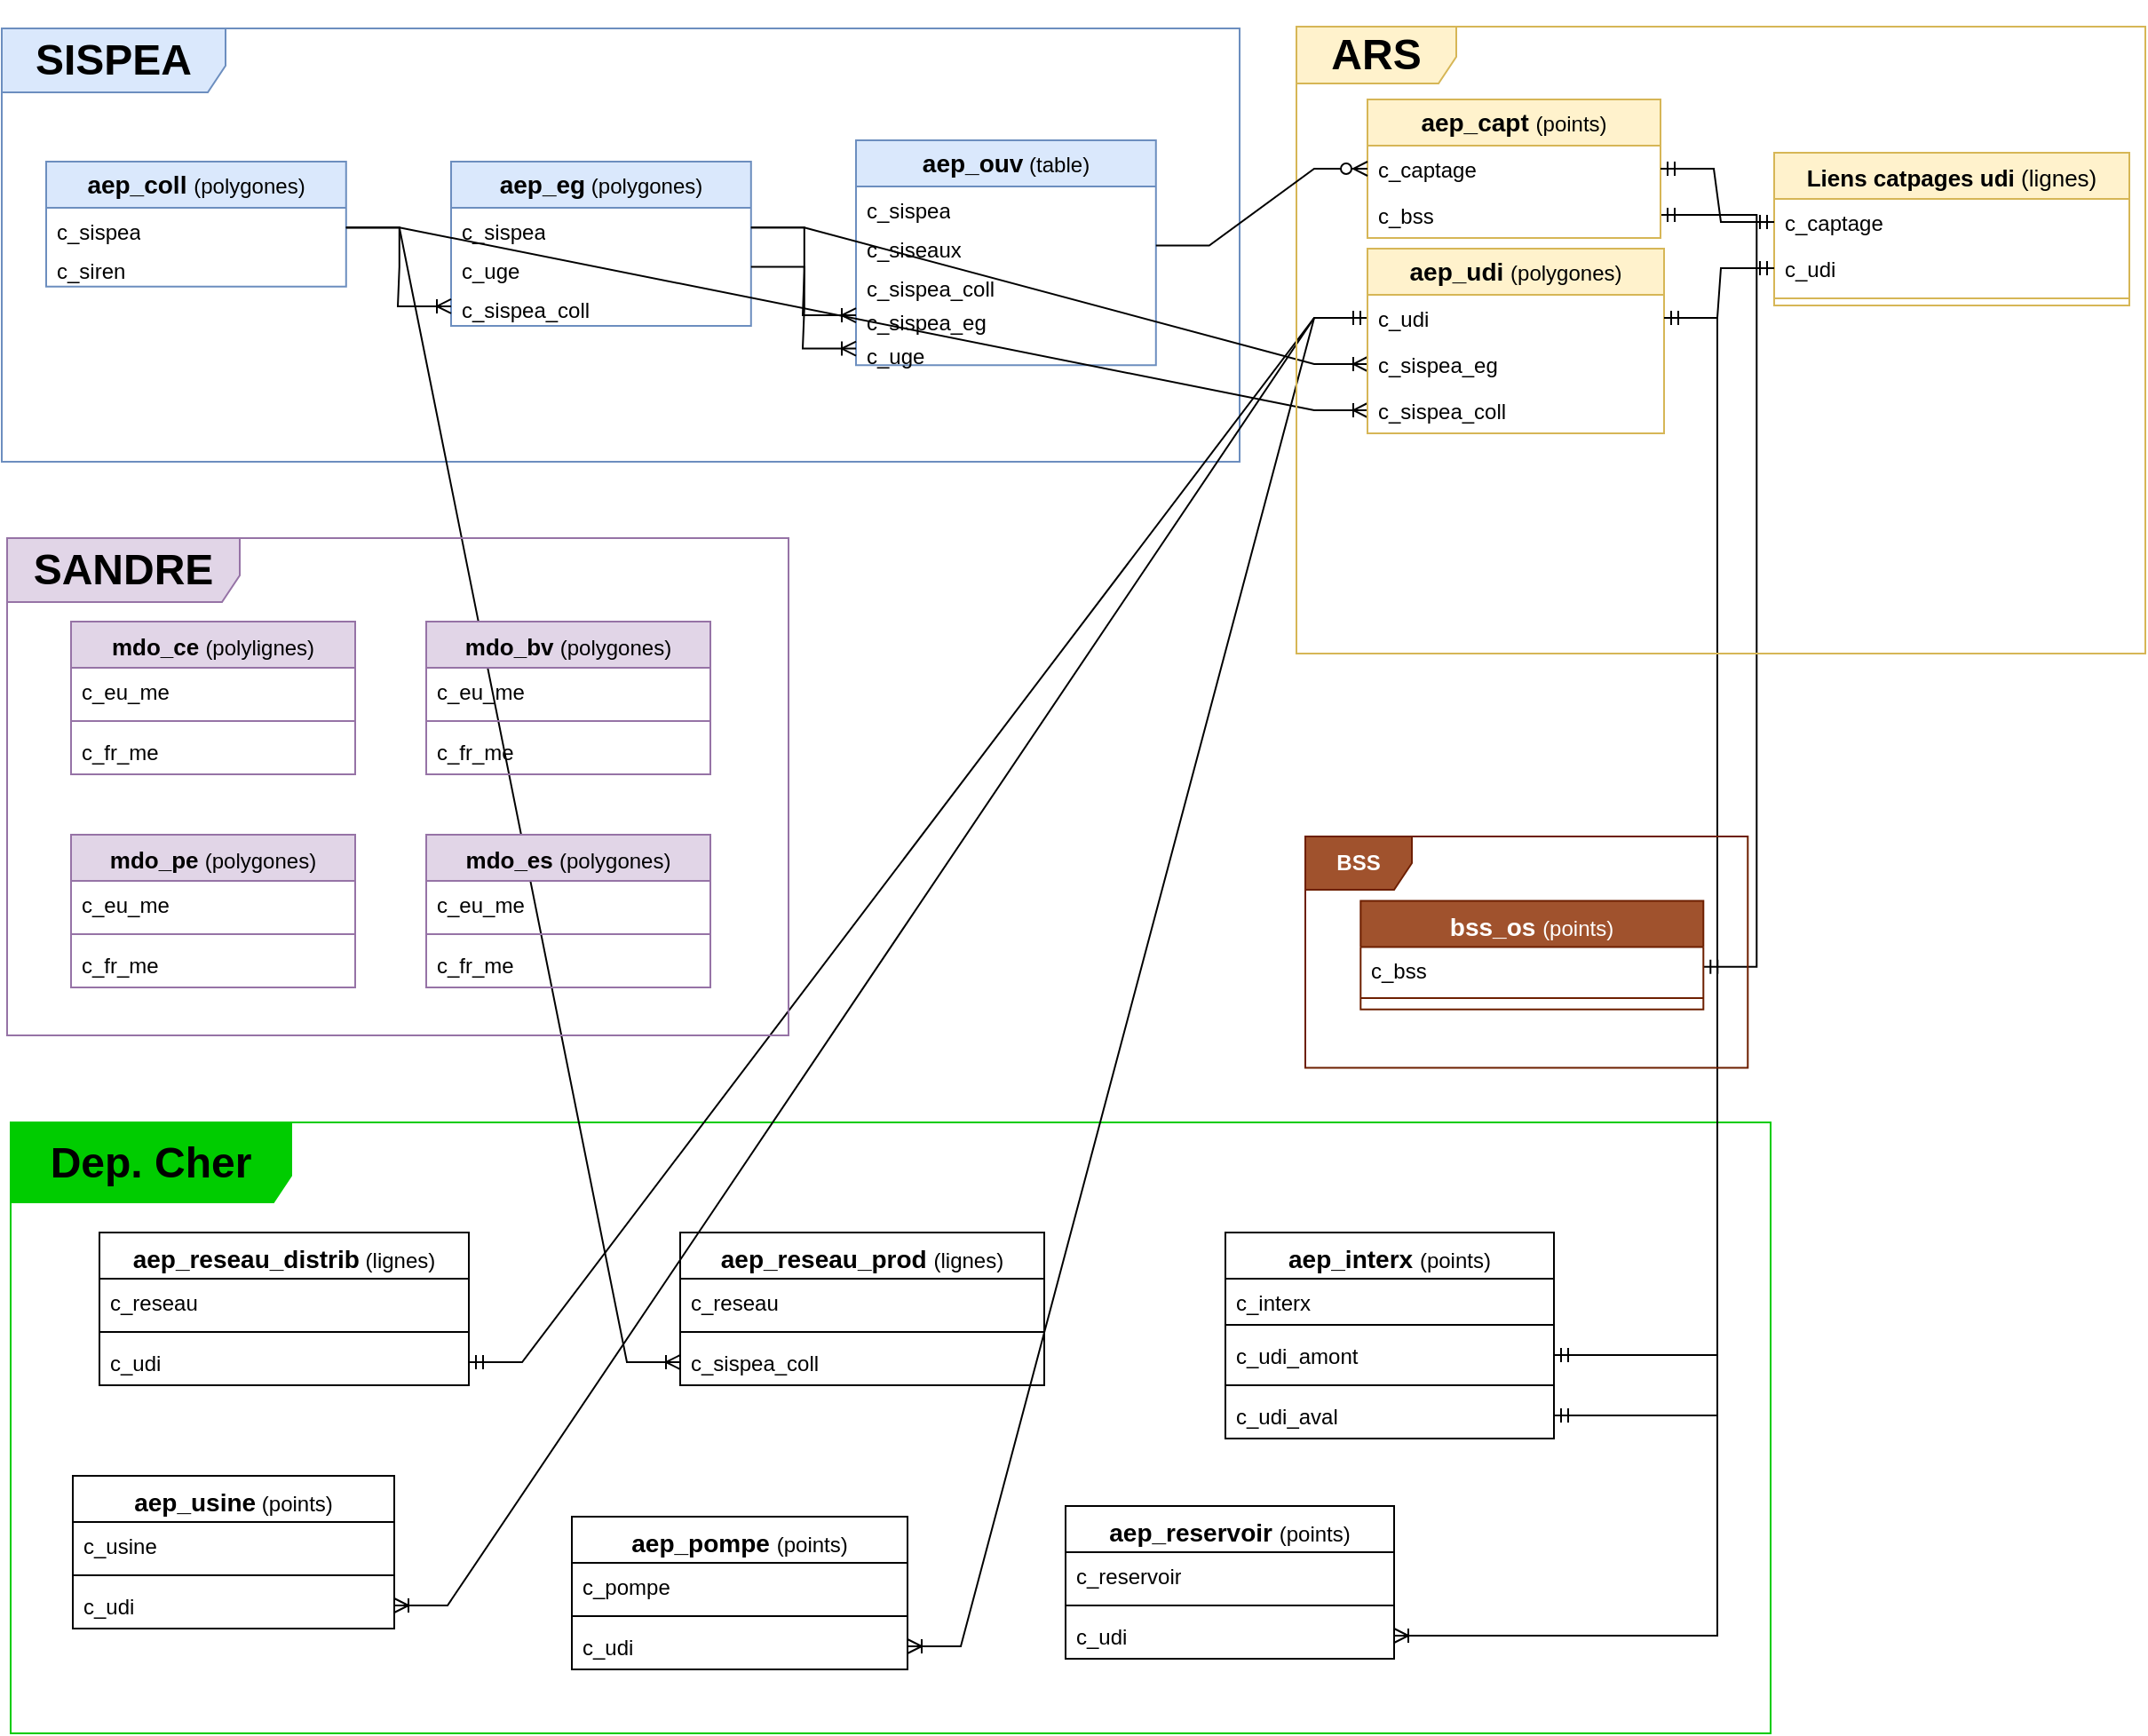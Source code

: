 <mxfile version="23.1.7" type="github">
  <diagram name="Page-1" id="1Q_z-b2mWmNZc49uN2Zr">
    <mxGraphModel dx="1354" dy="581" grid="0" gridSize="10" guides="1" tooltips="1" connect="1" arrows="1" fold="1" page="1" pageScale="1" pageWidth="1169" pageHeight="827" background="none" math="0" shadow="0">
      <root>
        <mxCell id="0" />
        <object label="SISPEA" id="UiWry4mSf7AiP79Xs2rW-38">
          <mxCell style="" parent="0" />
        </object>
        <mxCell id="UiWry4mSf7AiP79Xs2rW-39" value="&lt;font style=&quot;font-size: 14px;&quot;&gt;&lt;b&gt;aep_coll&lt;/b&gt; &lt;/font&gt;(polygones)" style="swimlane;fontStyle=0;childLayout=stackLayout;horizontal=1;startSize=26;horizontalStack=0;resizeParent=1;resizeParentMax=0;resizeLast=0;collapsible=1;marginBottom=0;whiteSpace=wrap;html=1;labelBackgroundColor=none;rounded=0;shadow=0;glass=0;swimlaneLine=1;fillColor=#dae8fc;strokeColor=#6c8ebf;" parent="UiWry4mSf7AiP79Xs2rW-38" vertex="1">
          <mxGeometry x="69.001" y="124.998" width="168.889" height="70.36" as="geometry" />
        </mxCell>
        <mxCell id="UiWry4mSf7AiP79Xs2rW-40" value="c_sispea" style="text;align=left;verticalAlign=top;spacingLeft=4;spacingRight=4;overflow=hidden;rotatable=0;points=[[0,0.5],[1,0.5]];portConstraint=eastwest;whiteSpace=wrap;html=1;labelBackgroundColor=none;" parent="UiWry4mSf7AiP79Xs2rW-39" vertex="1">
          <mxGeometry y="26" width="168.889" height="22.18" as="geometry" />
        </mxCell>
        <mxCell id="UiWry4mSf7AiP79Xs2rW-41" value="c_siren" style="text;align=left;verticalAlign=top;spacingLeft=4;spacingRight=4;overflow=hidden;rotatable=0;points=[[0,0.5],[1,0.5]];portConstraint=eastwest;whiteSpace=wrap;html=1;labelBackgroundColor=none;" parent="UiWry4mSf7AiP79Xs2rW-39" vertex="1">
          <mxGeometry y="48.18" width="168.889" height="22.18" as="geometry" />
        </mxCell>
        <mxCell id="UiWry4mSf7AiP79Xs2rW-43" value="&lt;h1&gt;&lt;b&gt;&lt;font style=&quot;font-size: 24px;&quot;&gt;SISPEA&lt;/font&gt;&lt;/b&gt;&lt;/h1&gt;" style="shape=umlFrame;whiteSpace=wrap;html=1;pointerEvents=0;fillColor=#dae8fc;strokeColor=#6c8ebf;shadow=0;width=126;height=36;" parent="UiWry4mSf7AiP79Xs2rW-38" vertex="1">
          <mxGeometry x="44" y="50" width="697" height="244" as="geometry" />
        </mxCell>
        <mxCell id="UiWry4mSf7AiP79Xs2rW-44" value="&lt;b&gt;&lt;font style=&quot;font-size: 14px;&quot;&gt;aep_eg&lt;/font&gt;&lt;/b&gt; (polygones)" style="swimlane;fontStyle=0;childLayout=stackLayout;horizontal=1;startSize=26;fillColor=#dae8fc;horizontalStack=0;resizeParent=1;resizeParentMax=0;resizeLast=0;collapsible=1;marginBottom=0;whiteSpace=wrap;html=1;strokeColor=#6c8ebf;rounded=0;" parent="UiWry4mSf7AiP79Xs2rW-38" vertex="1">
          <mxGeometry x="297.004" y="124.998" width="168.889" height="92.54" as="geometry" />
        </mxCell>
        <mxCell id="UiWry4mSf7AiP79Xs2rW-45" value="c_sispea" style="text;strokeColor=none;fillColor=none;align=left;verticalAlign=top;spacingLeft=4;spacingRight=4;overflow=hidden;rotatable=0;points=[[0,0.5],[1,0.5]];portConstraint=eastwest;whiteSpace=wrap;html=1;" parent="UiWry4mSf7AiP79Xs2rW-44" vertex="1">
          <mxGeometry y="26" width="168.889" height="22.18" as="geometry" />
        </mxCell>
        <mxCell id="UiWry4mSf7AiP79Xs2rW-46" value="c_uge" style="text;strokeColor=none;fillColor=none;align=left;verticalAlign=top;spacingLeft=4;spacingRight=4;overflow=hidden;rotatable=0;points=[[0,0.5],[1,0.5]];portConstraint=eastwest;whiteSpace=wrap;html=1;" parent="UiWry4mSf7AiP79Xs2rW-44" vertex="1">
          <mxGeometry y="48.18" width="168.889" height="22.18" as="geometry" />
        </mxCell>
        <mxCell id="UiWry4mSf7AiP79Xs2rW-47" value="c_sispea_coll" style="text;strokeColor=none;fillColor=none;align=left;verticalAlign=top;spacingLeft=4;spacingRight=4;overflow=hidden;rotatable=0;points=[[0,0.5],[1,0.5]];portConstraint=eastwest;whiteSpace=wrap;html=1;" parent="UiWry4mSf7AiP79Xs2rW-44" vertex="1">
          <mxGeometry y="70.36" width="168.889" height="22.18" as="geometry" />
        </mxCell>
        <mxCell id="UiWry4mSf7AiP79Xs2rW-48" value="&lt;b style=&quot;&quot;&gt;&lt;font style=&quot;font-size: 14px;&quot;&gt;aep_ouv&lt;/font&gt;&lt;/b&gt;&lt;span style=&quot;&quot;&gt;&lt;font style=&quot;font-size: 12px;&quot;&gt; (table)&lt;font style=&quot;font-size: 12px;&quot;&gt;&lt;br&gt;&lt;/font&gt;&lt;/font&gt;&lt;/span&gt;" style="swimlane;fontStyle=0;childLayout=stackLayout;horizontal=1;startSize=26;fillColor=#dae8fc;horizontalStack=0;resizeParent=1;resizeParentMax=0;resizeLast=0;collapsible=1;marginBottom=0;whiteSpace=wrap;html=1;strokeColor=#6c8ebf;rounded=0;swimlaneLine=1;strokeWidth=1;" parent="UiWry4mSf7AiP79Xs2rW-38" vertex="1">
          <mxGeometry x="525" y="113" width="168.89" height="126.664" as="geometry">
            <mxRectangle x="480" y="158" width="130" height="30" as="alternateBounds" />
          </mxGeometry>
        </mxCell>
        <mxCell id="UiWry4mSf7AiP79Xs2rW-49" value="c_sispea" style="text;strokeColor=none;fillColor=none;align=left;verticalAlign=top;spacingLeft=4;spacingRight=4;overflow=hidden;rotatable=0;points=[[0,0.5],[1,0.5]];portConstraint=eastwest;whiteSpace=wrap;html=1;" parent="UiWry4mSf7AiP79Xs2rW-48" vertex="1">
          <mxGeometry y="26" width="168.89" height="22.18" as="geometry" />
        </mxCell>
        <mxCell id="UiWry4mSf7AiP79Xs2rW-50" value="c_siseaux" style="text;strokeColor=none;fillColor=none;align=left;verticalAlign=top;spacingLeft=4;spacingRight=4;overflow=hidden;rotatable=0;points=[[0,0.5],[1,0.5]];portConstraint=eastwest;whiteSpace=wrap;html=1;" parent="UiWry4mSf7AiP79Xs2rW-48" vertex="1">
          <mxGeometry y="48.18" width="168.89" height="22.18" as="geometry" />
        </mxCell>
        <mxCell id="UiWry4mSf7AiP79Xs2rW-51" value="c_sispea_coll" style="text;strokeColor=none;fillColor=none;align=left;verticalAlign=top;spacingLeft=4;spacingRight=4;overflow=hidden;rotatable=0;points=[[0,0.5],[1,0.5]];portConstraint=eastwest;whiteSpace=wrap;html=1;" parent="UiWry4mSf7AiP79Xs2rW-48" vertex="1">
          <mxGeometry y="70.36" width="168.89" height="18.768" as="geometry" />
        </mxCell>
        <mxCell id="UiWry4mSf7AiP79Xs2rW-53" value="&lt;div&gt;c_sispea_eg&lt;/div&gt;" style="text;strokeColor=none;fillColor=none;align=left;verticalAlign=top;spacingLeft=4;spacingRight=4;overflow=hidden;rotatable=0;points=[[0,0.5],[1,0.5]];portConstraint=eastwest;whiteSpace=wrap;html=1;" parent="UiWry4mSf7AiP79Xs2rW-48" vertex="1">
          <mxGeometry y="89.128" width="168.89" height="18.768" as="geometry" />
        </mxCell>
        <mxCell id="UiWry4mSf7AiP79Xs2rW-52" value="&lt;div&gt;c_uge&lt;/div&gt;" style="text;strokeColor=none;fillColor=none;align=left;verticalAlign=top;spacingLeft=4;spacingRight=4;overflow=hidden;rotatable=0;points=[[0,0.5],[1,0.5]];portConstraint=eastwest;whiteSpace=wrap;html=1;" parent="UiWry4mSf7AiP79Xs2rW-48" vertex="1">
          <mxGeometry y="107.896" width="168.89" height="18.768" as="geometry" />
        </mxCell>
        <mxCell id="UiWry4mSf7AiP79Xs2rW-54" value="" style="edgeStyle=entityRelationEdgeStyle;fontSize=12;html=1;endArrow=ERoneToMany;rounded=0;" parent="UiWry4mSf7AiP79Xs2rW-38" source="UiWry4mSf7AiP79Xs2rW-46" target="UiWry4mSf7AiP79Xs2rW-52" edge="1">
          <mxGeometry width="100" height="100" relative="1" as="geometry">
            <mxPoint x="430" y="152.37" as="sourcePoint" />
            <mxPoint x="535.556" y="67.062" as="targetPoint" />
          </mxGeometry>
        </mxCell>
        <mxCell id="UiWry4mSf7AiP79Xs2rW-55" value="" style="edgeStyle=entityRelationEdgeStyle;fontSize=12;html=1;endArrow=ERoneToMany;rounded=0;exitX=1;exitY=0.5;exitDx=0;exitDy=0;entryX=0;entryY=0.5;entryDx=0;entryDy=0;" parent="UiWry4mSf7AiP79Xs2rW-38" source="UiWry4mSf7AiP79Xs2rW-40" target="UiWry4mSf7AiP79Xs2rW-47" edge="1">
          <mxGeometry width="100" height="100" relative="1" as="geometry">
            <mxPoint x="240" y="90.948" as="sourcePoint" />
            <mxPoint x="345.556" y="5.64" as="targetPoint" />
            <Array as="points">
              <mxPoint x="282.222" y="99.479" />
            </Array>
          </mxGeometry>
        </mxCell>
        <mxCell id="UiWry4mSf7AiP79Xs2rW-56" value="" style="edgeStyle=entityRelationEdgeStyle;fontSize=12;html=1;endArrow=ERoneToMany;rounded=0;" parent="UiWry4mSf7AiP79Xs2rW-38" source="UiWry4mSf7AiP79Xs2rW-45" target="UiWry4mSf7AiP79Xs2rW-53" edge="1">
          <mxGeometry width="100" height="100" relative="1" as="geometry">
            <mxPoint x="461.667" y="143.839" as="sourcePoint" />
            <mxPoint x="498.611" y="212.938" as="targetPoint" />
            <Array as="points">
              <mxPoint x="451.111" y="220.616" />
              <mxPoint x="503.889" y="271.801" />
              <mxPoint x="482.778" y="212.085" />
            </Array>
          </mxGeometry>
        </mxCell>
        <mxCell id="q0eAbEq45X-YDv4spNDz-2" value="" style="edgeStyle=entityRelationEdgeStyle;fontSize=12;html=1;endArrow=ERmandOne;startArrow=ERmandOne;rounded=0;" edge="1" parent="UiWry4mSf7AiP79Xs2rW-38" source="yYNXpB2N-dPXlD8TsNwt-5" target="2uLfHWaX_J8Jc8troCcb-1">
          <mxGeometry width="100" height="100" relative="1" as="geometry">
            <mxPoint x="610" y="427" as="sourcePoint" />
            <mxPoint x="710" y="327" as="targetPoint" />
            <Array as="points">
              <mxPoint x="791" y="200" />
            </Array>
          </mxGeometry>
        </mxCell>
        <mxCell id="q0eAbEq45X-YDv4spNDz-5" value="&lt;h2&gt;&lt;font style=&quot;font-size: 24px;&quot;&gt;&lt;b&gt;Dep. Cher&lt;/b&gt;&lt;/font&gt;&lt;/h2&gt;" style="shape=umlFrame;whiteSpace=wrap;html=1;pointerEvents=0;width=158;height=45;fillColor=#00CC00;strokeColor=#00CC00;" vertex="1" parent="UiWry4mSf7AiP79Xs2rW-38">
          <mxGeometry x="49" y="666" width="991" height="344" as="geometry" />
        </mxCell>
        <mxCell id="q0eAbEq45X-YDv4spNDz-6" value="&lt;font style=&quot;font-size: 14px;&quot;&gt;aep_reseau_distrib&lt;/font&gt; &lt;span style=&quot;font-weight: normal;&quot;&gt;(lignes)&lt;/span&gt;" style="swimlane;fontStyle=1;align=center;verticalAlign=top;childLayout=stackLayout;horizontal=1;startSize=26;horizontalStack=0;resizeParent=1;resizeParentMax=0;resizeLast=0;collapsible=1;marginBottom=0;whiteSpace=wrap;html=1;" vertex="1" parent="UiWry4mSf7AiP79Xs2rW-38">
          <mxGeometry x="99" y="728" width="208" height="86" as="geometry" />
        </mxCell>
        <mxCell id="q0eAbEq45X-YDv4spNDz-7" value="c_reseau" style="text;strokeColor=none;fillColor=none;align=left;verticalAlign=top;spacingLeft=4;spacingRight=4;overflow=hidden;rotatable=0;points=[[0,0.5],[1,0.5]];portConstraint=eastwest;whiteSpace=wrap;html=1;" vertex="1" parent="q0eAbEq45X-YDv4spNDz-6">
          <mxGeometry y="26" width="208" height="26" as="geometry" />
        </mxCell>
        <mxCell id="q0eAbEq45X-YDv4spNDz-8" value="" style="line;strokeWidth=1;fillColor=none;align=left;verticalAlign=middle;spacingTop=-1;spacingLeft=3;spacingRight=3;rotatable=0;labelPosition=right;points=[];portConstraint=eastwest;strokeColor=inherit;" vertex="1" parent="q0eAbEq45X-YDv4spNDz-6">
          <mxGeometry y="52" width="208" height="8" as="geometry" />
        </mxCell>
        <mxCell id="q0eAbEq45X-YDv4spNDz-9" value="c_udi" style="text;strokeColor=none;fillColor=none;align=left;verticalAlign=top;spacingLeft=4;spacingRight=4;overflow=hidden;rotatable=0;points=[[0,0.5],[1,0.5]];portConstraint=eastwest;whiteSpace=wrap;html=1;" vertex="1" parent="q0eAbEq45X-YDv4spNDz-6">
          <mxGeometry y="60" width="208" height="26" as="geometry" />
        </mxCell>
        <mxCell id="q0eAbEq45X-YDv4spNDz-10" value="&lt;font style=&quot;font-size: 14px;&quot;&gt;aep_reseau_prod &lt;/font&gt;&lt;font style=&quot;font-size: 12px;&quot;&gt;&lt;span style=&quot;font-weight: normal;&quot;&gt;(lignes)&lt;/span&gt;&lt;font&gt;&lt;br&gt;&lt;/font&gt;&lt;/font&gt;" style="swimlane;fontStyle=1;align=center;verticalAlign=top;childLayout=stackLayout;horizontal=1;startSize=26;horizontalStack=0;resizeParent=1;resizeParentMax=0;resizeLast=0;collapsible=1;marginBottom=0;whiteSpace=wrap;html=1;" vertex="1" parent="UiWry4mSf7AiP79Xs2rW-38">
          <mxGeometry x="426" y="728" width="205" height="86" as="geometry" />
        </mxCell>
        <mxCell id="q0eAbEq45X-YDv4spNDz-11" value="c_reseau" style="text;strokeColor=none;fillColor=none;align=left;verticalAlign=top;spacingLeft=4;spacingRight=4;overflow=hidden;rotatable=0;points=[[0,0.5],[1,0.5]];portConstraint=eastwest;whiteSpace=wrap;html=1;" vertex="1" parent="q0eAbEq45X-YDv4spNDz-10">
          <mxGeometry y="26" width="205" height="26" as="geometry" />
        </mxCell>
        <mxCell id="q0eAbEq45X-YDv4spNDz-12" value="" style="line;strokeWidth=1;fillColor=none;align=left;verticalAlign=middle;spacingTop=-1;spacingLeft=3;spacingRight=3;rotatable=0;labelPosition=right;points=[];portConstraint=eastwest;strokeColor=inherit;" vertex="1" parent="q0eAbEq45X-YDv4spNDz-10">
          <mxGeometry y="52" width="205" height="8" as="geometry" />
        </mxCell>
        <mxCell id="q0eAbEq45X-YDv4spNDz-13" value="c_sispea_coll" style="text;strokeColor=none;fillColor=none;align=left;verticalAlign=top;spacingLeft=4;spacingRight=4;overflow=hidden;rotatable=0;points=[[0,0.5],[1,0.5]];portConstraint=eastwest;whiteSpace=wrap;html=1;" vertex="1" parent="q0eAbEq45X-YDv4spNDz-10">
          <mxGeometry y="60" width="205" height="26" as="geometry" />
        </mxCell>
        <mxCell id="q0eAbEq45X-YDv4spNDz-14" value="&lt;font style=&quot;font-size: 14px;&quot;&gt;aep_reservoir &lt;/font&gt;&lt;font style=&quot;font-size: 12px; font-weight: normal;&quot;&gt;(points)&lt;font&gt;&lt;br&gt;&lt;/font&gt;&lt;/font&gt;" style="swimlane;fontStyle=1;align=center;verticalAlign=top;childLayout=stackLayout;horizontal=1;startSize=26;horizontalStack=0;resizeParent=1;resizeParentMax=0;resizeLast=0;collapsible=1;marginBottom=0;whiteSpace=wrap;html=1;" vertex="1" parent="UiWry4mSf7AiP79Xs2rW-38">
          <mxGeometry x="643" y="882" width="185" height="86" as="geometry" />
        </mxCell>
        <mxCell id="q0eAbEq45X-YDv4spNDz-15" value="c_reservoir" style="text;strokeColor=none;fillColor=none;align=left;verticalAlign=top;spacingLeft=4;spacingRight=4;overflow=hidden;rotatable=0;points=[[0,0.5],[1,0.5]];portConstraint=eastwest;whiteSpace=wrap;html=1;" vertex="1" parent="q0eAbEq45X-YDv4spNDz-14">
          <mxGeometry y="26" width="185" height="26" as="geometry" />
        </mxCell>
        <mxCell id="q0eAbEq45X-YDv4spNDz-16" value="" style="line;strokeWidth=1;fillColor=none;align=left;verticalAlign=middle;spacingTop=-1;spacingLeft=3;spacingRight=3;rotatable=0;labelPosition=right;points=[];portConstraint=eastwest;strokeColor=inherit;" vertex="1" parent="q0eAbEq45X-YDv4spNDz-14">
          <mxGeometry y="52" width="185" height="8" as="geometry" />
        </mxCell>
        <mxCell id="q0eAbEq45X-YDv4spNDz-17" value="c_udi" style="text;strokeColor=none;fillColor=none;align=left;verticalAlign=top;spacingLeft=4;spacingRight=4;overflow=hidden;rotatable=0;points=[[0,0.5],[1,0.5]];portConstraint=eastwest;whiteSpace=wrap;html=1;" vertex="1" parent="q0eAbEq45X-YDv4spNDz-14">
          <mxGeometry y="60" width="185" height="26" as="geometry" />
        </mxCell>
        <mxCell id="q0eAbEq45X-YDv4spNDz-19" value="" style="edgeStyle=entityRelationEdgeStyle;fontSize=12;html=1;endArrow=ERoneToMany;rounded=0;entryX=0;entryY=0.5;entryDx=0;entryDy=0;" edge="1" parent="UiWry4mSf7AiP79Xs2rW-38" source="UiWry4mSf7AiP79Xs2rW-45" target="UiWry4mSf7AiP79Xs2rW-80">
          <mxGeometry width="100" height="100" relative="1" as="geometry">
            <mxPoint x="610" y="402" as="sourcePoint" />
            <mxPoint x="710" y="302" as="targetPoint" />
          </mxGeometry>
        </mxCell>
        <mxCell id="q0eAbEq45X-YDv4spNDz-20" value="" style="edgeStyle=entityRelationEdgeStyle;fontSize=12;html=1;endArrow=ERoneToMany;rounded=0;" edge="1" parent="UiWry4mSf7AiP79Xs2rW-38" source="UiWry4mSf7AiP79Xs2rW-40" target="q0eAbEq45X-YDv4spNDz-18">
          <mxGeometry width="100" height="100" relative="1" as="geometry">
            <mxPoint x="610" y="402" as="sourcePoint" />
            <mxPoint x="710" y="302" as="targetPoint" />
          </mxGeometry>
        </mxCell>
        <mxCell id="q0eAbEq45X-YDv4spNDz-21" value="&lt;font style=&quot;font-size: 14px;&quot;&gt;aep_usine&lt;/font&gt; &lt;span style=&quot;font-weight: normal;&quot;&gt;(points)&lt;/span&gt;" style="swimlane;fontStyle=1;align=center;verticalAlign=top;childLayout=stackLayout;horizontal=1;startSize=26;horizontalStack=0;resizeParent=1;resizeParentMax=0;resizeLast=0;collapsible=1;marginBottom=0;whiteSpace=wrap;html=1;" vertex="1" parent="UiWry4mSf7AiP79Xs2rW-38">
          <mxGeometry x="84" y="865" width="181" height="86" as="geometry" />
        </mxCell>
        <mxCell id="q0eAbEq45X-YDv4spNDz-22" value="c_usine" style="text;strokeColor=none;fillColor=none;align=left;verticalAlign=top;spacingLeft=4;spacingRight=4;overflow=hidden;rotatable=0;points=[[0,0.5],[1,0.5]];portConstraint=eastwest;whiteSpace=wrap;html=1;" vertex="1" parent="q0eAbEq45X-YDv4spNDz-21">
          <mxGeometry y="26" width="181" height="26" as="geometry" />
        </mxCell>
        <mxCell id="q0eAbEq45X-YDv4spNDz-23" value="" style="line;strokeWidth=1;fillColor=none;align=left;verticalAlign=middle;spacingTop=-1;spacingLeft=3;spacingRight=3;rotatable=0;labelPosition=right;points=[];portConstraint=eastwest;strokeColor=inherit;" vertex="1" parent="q0eAbEq45X-YDv4spNDz-21">
          <mxGeometry y="52" width="181" height="8" as="geometry" />
        </mxCell>
        <mxCell id="q0eAbEq45X-YDv4spNDz-24" value="c_udi" style="text;strokeColor=none;fillColor=none;align=left;verticalAlign=top;spacingLeft=4;spacingRight=4;overflow=hidden;rotatable=0;points=[[0,0.5],[1,0.5]];portConstraint=eastwest;whiteSpace=wrap;html=1;" vertex="1" parent="q0eAbEq45X-YDv4spNDz-21">
          <mxGeometry y="60" width="181" height="26" as="geometry" />
        </mxCell>
        <mxCell id="q0eAbEq45X-YDv4spNDz-25" value="&lt;font style=&quot;font-size: 14px;&quot;&gt;aep_pompe &lt;/font&gt;&lt;font style=&quot;font-size: 12px;&quot;&gt;&lt;span style=&quot;font-weight: normal;&quot;&gt;(points)&lt;/span&gt;&lt;font&gt;&lt;br&gt;&lt;/font&gt;&lt;/font&gt;" style="swimlane;fontStyle=1;align=center;verticalAlign=top;childLayout=stackLayout;horizontal=1;startSize=26;horizontalStack=0;resizeParent=1;resizeParentMax=0;resizeLast=0;collapsible=1;marginBottom=0;whiteSpace=wrap;html=1;" vertex="1" parent="UiWry4mSf7AiP79Xs2rW-38">
          <mxGeometry x="365" y="888" width="189" height="86" as="geometry" />
        </mxCell>
        <mxCell id="q0eAbEq45X-YDv4spNDz-26" value="c_pompe" style="text;strokeColor=none;fillColor=none;align=left;verticalAlign=top;spacingLeft=4;spacingRight=4;overflow=hidden;rotatable=0;points=[[0,0.5],[1,0.5]];portConstraint=eastwest;whiteSpace=wrap;html=1;" vertex="1" parent="q0eAbEq45X-YDv4spNDz-25">
          <mxGeometry y="26" width="189" height="26" as="geometry" />
        </mxCell>
        <mxCell id="q0eAbEq45X-YDv4spNDz-27" value="" style="line;strokeWidth=1;fillColor=none;align=left;verticalAlign=middle;spacingTop=-1;spacingLeft=3;spacingRight=3;rotatable=0;labelPosition=right;points=[];portConstraint=eastwest;strokeColor=inherit;" vertex="1" parent="q0eAbEq45X-YDv4spNDz-25">
          <mxGeometry y="52" width="189" height="8" as="geometry" />
        </mxCell>
        <mxCell id="q0eAbEq45X-YDv4spNDz-28" value="c_udi" style="text;strokeColor=none;fillColor=none;align=left;verticalAlign=top;spacingLeft=4;spacingRight=4;overflow=hidden;rotatable=0;points=[[0,0.5],[1,0.5]];portConstraint=eastwest;whiteSpace=wrap;html=1;" vertex="1" parent="q0eAbEq45X-YDv4spNDz-25">
          <mxGeometry y="60" width="189" height="26" as="geometry" />
        </mxCell>
        <mxCell id="q0eAbEq45X-YDv4spNDz-29" value="&lt;font style=&quot;font-size: 14px;&quot;&gt;aep_interx &lt;/font&gt;&lt;font style=&quot;font-size: 12px; font-weight: normal;&quot;&gt;(points)&lt;font&gt;&lt;br&gt;&lt;/font&gt;&lt;/font&gt;" style="swimlane;fontStyle=1;align=center;verticalAlign=top;childLayout=stackLayout;horizontal=1;startSize=26;horizontalStack=0;resizeParent=1;resizeParentMax=0;resizeLast=0;collapsible=1;marginBottom=0;whiteSpace=wrap;html=1;" vertex="1" parent="UiWry4mSf7AiP79Xs2rW-38">
          <mxGeometry x="733" y="728" width="185" height="116" as="geometry" />
        </mxCell>
        <mxCell id="q0eAbEq45X-YDv4spNDz-30" value="c_interx" style="text;strokeColor=none;fillColor=none;align=left;verticalAlign=top;spacingLeft=4;spacingRight=4;overflow=hidden;rotatable=0;points=[[0,0.5],[1,0.5]];portConstraint=eastwest;whiteSpace=wrap;html=1;" vertex="1" parent="q0eAbEq45X-YDv4spNDz-29">
          <mxGeometry y="26" width="185" height="22" as="geometry" />
        </mxCell>
        <mxCell id="q0eAbEq45X-YDv4spNDz-31" value="" style="line;strokeWidth=1;fillColor=none;align=left;verticalAlign=middle;spacingTop=-1;spacingLeft=3;spacingRight=3;rotatable=0;labelPosition=right;points=[];portConstraint=eastwest;strokeColor=inherit;" vertex="1" parent="q0eAbEq45X-YDv4spNDz-29">
          <mxGeometry y="48" width="185" height="8" as="geometry" />
        </mxCell>
        <mxCell id="q0eAbEq45X-YDv4spNDz-32" value="c_udi_amont" style="text;strokeColor=none;fillColor=none;align=left;verticalAlign=top;spacingLeft=4;spacingRight=4;overflow=hidden;rotatable=0;points=[[0,0.5],[1,0.5]];portConstraint=eastwest;whiteSpace=wrap;html=1;" vertex="1" parent="q0eAbEq45X-YDv4spNDz-29">
          <mxGeometry y="56" width="185" height="26" as="geometry" />
        </mxCell>
        <mxCell id="q0eAbEq45X-YDv4spNDz-35" value="" style="line;strokeWidth=1;fillColor=none;align=left;verticalAlign=middle;spacingTop=-1;spacingLeft=3;spacingRight=3;rotatable=0;labelPosition=right;points=[];portConstraint=eastwest;strokeColor=inherit;" vertex="1" parent="q0eAbEq45X-YDv4spNDz-29">
          <mxGeometry y="82" width="185" height="8" as="geometry" />
        </mxCell>
        <mxCell id="q0eAbEq45X-YDv4spNDz-33" value="c_udi_aval" style="text;strokeColor=none;fillColor=none;align=left;verticalAlign=top;spacingLeft=4;spacingRight=4;overflow=hidden;rotatable=0;points=[[0,0.5],[1,0.5]];portConstraint=eastwest;whiteSpace=wrap;html=1;" vertex="1" parent="q0eAbEq45X-YDv4spNDz-29">
          <mxGeometry y="90" width="185" height="26" as="geometry" />
        </mxCell>
        <mxCell id="q0eAbEq45X-YDv4spNDz-36" value="" style="edgeStyle=entityRelationEdgeStyle;fontSize=12;html=1;endArrow=ERoneToMany;rounded=0;fontFamily=Helvetica;fontColor=default;" edge="1" parent="UiWry4mSf7AiP79Xs2rW-38" source="UiWry4mSf7AiP79Xs2rW-40" target="q0eAbEq45X-YDv4spNDz-13">
          <mxGeometry width="100" height="100" relative="1" as="geometry">
            <mxPoint x="573" y="501" as="sourcePoint" />
            <mxPoint x="710" y="477" as="targetPoint" />
          </mxGeometry>
        </mxCell>
        <mxCell id="q0eAbEq45X-YDv4spNDz-37" value="" style="edgeStyle=entityRelationEdgeStyle;fontSize=12;html=1;endArrow=ERmandOne;startArrow=ERmandOne;rounded=0;fontFamily=Helvetica;fontColor=default;" edge="1" parent="UiWry4mSf7AiP79Xs2rW-38" source="q0eAbEq45X-YDv4spNDz-9" target="UiWry4mSf7AiP79Xs2rW-78">
          <mxGeometry width="100" height="100" relative="1" as="geometry">
            <mxPoint x="610" y="452" as="sourcePoint" />
            <mxPoint x="710" y="352" as="targetPoint" />
          </mxGeometry>
        </mxCell>
        <mxCell id="q0eAbEq45X-YDv4spNDz-38" value="" style="edgeStyle=entityRelationEdgeStyle;fontSize=12;html=1;endArrow=ERmandOne;startArrow=ERmandOne;rounded=0;fontFamily=Helvetica;fontColor=default;" edge="1" parent="UiWry4mSf7AiP79Xs2rW-38" source="q0eAbEq45X-YDv4spNDz-32" target="UiWry4mSf7AiP79Xs2rW-78">
          <mxGeometry width="100" height="100" relative="1" as="geometry">
            <mxPoint x="610" y="527" as="sourcePoint" />
            <mxPoint x="710" y="427" as="targetPoint" />
          </mxGeometry>
        </mxCell>
        <mxCell id="q0eAbEq45X-YDv4spNDz-39" value="" style="edgeStyle=entityRelationEdgeStyle;fontSize=12;html=1;endArrow=ERmandOne;startArrow=ERmandOne;rounded=0;fontFamily=Helvetica;fontColor=default;" edge="1" parent="UiWry4mSf7AiP79Xs2rW-38" source="q0eAbEq45X-YDv4spNDz-33" target="UiWry4mSf7AiP79Xs2rW-78">
          <mxGeometry width="100" height="100" relative="1" as="geometry">
            <mxPoint x="610" y="677" as="sourcePoint" />
            <mxPoint x="710" y="577" as="targetPoint" />
          </mxGeometry>
        </mxCell>
        <mxCell id="q0eAbEq45X-YDv4spNDz-40" value="" style="edgeStyle=entityRelationEdgeStyle;fontSize=12;html=1;endArrow=ERoneToMany;rounded=0;fontFamily=Helvetica;fontColor=default;" edge="1" parent="UiWry4mSf7AiP79Xs2rW-38" source="UiWry4mSf7AiP79Xs2rW-78" target="q0eAbEq45X-YDv4spNDz-24">
          <mxGeometry width="100" height="100" relative="1" as="geometry">
            <mxPoint x="610" y="527" as="sourcePoint" />
            <mxPoint x="710" y="427" as="targetPoint" />
          </mxGeometry>
        </mxCell>
        <mxCell id="q0eAbEq45X-YDv4spNDz-41" value="" style="edgeStyle=entityRelationEdgeStyle;fontSize=12;html=1;endArrow=ERoneToMany;rounded=0;fontFamily=Helvetica;fontColor=default;" edge="1" parent="UiWry4mSf7AiP79Xs2rW-38" source="UiWry4mSf7AiP79Xs2rW-78" target="q0eAbEq45X-YDv4spNDz-28">
          <mxGeometry width="100" height="100" relative="1" as="geometry">
            <mxPoint x="610" y="702" as="sourcePoint" />
            <mxPoint x="710" y="602" as="targetPoint" />
          </mxGeometry>
        </mxCell>
        <mxCell id="q0eAbEq45X-YDv4spNDz-42" value="" style="edgeStyle=entityRelationEdgeStyle;fontSize=12;html=1;endArrow=ERoneToMany;rounded=0;fontFamily=Helvetica;fontColor=default;" edge="1" parent="UiWry4mSf7AiP79Xs2rW-38" source="UiWry4mSf7AiP79Xs2rW-78" target="q0eAbEq45X-YDv4spNDz-17">
          <mxGeometry width="100" height="100" relative="1" as="geometry">
            <mxPoint x="610" y="777" as="sourcePoint" />
            <mxPoint x="710" y="677" as="targetPoint" />
          </mxGeometry>
        </mxCell>
        <object label="ARS" id="UiWry4mSf7AiP79Xs2rW-73">
          <mxCell parent="0" />
        </object>
        <mxCell id="UiWry4mSf7AiP79Xs2rW-74" value="&lt;h1&gt;&lt;font style=&quot;font-size: 24px;&quot;&gt;&lt;b&gt;ARS&lt;/b&gt;&lt;/font&gt;&lt;/h1&gt;" style="shape=umlFrame;whiteSpace=wrap;html=1;pointerEvents=0;fillColor=#fff2cc;strokeColor=#d6b656;width=90;height=32;" parent="UiWry4mSf7AiP79Xs2rW-73" vertex="1">
          <mxGeometry x="773" y="49" width="478" height="353" as="geometry" />
        </mxCell>
        <mxCell id="UiWry4mSf7AiP79Xs2rW-75" value="&lt;font style=&quot;font-size: 14px;&quot;&gt;&lt;b&gt;aep_capt&lt;/b&gt;&lt;font&gt; &lt;/font&gt;&lt;/font&gt;&lt;font style=&quot;font-size: 12px;&quot;&gt;(points)&lt;font style=&quot;font-size: 12px;&quot;&gt;&lt;br&gt;&lt;/font&gt;&lt;/font&gt;" style="swimlane;fontStyle=0;childLayout=stackLayout;horizontal=1;startSize=26;fillColor=#fff2cc;horizontalStack=0;resizeParent=1;resizeParentMax=0;resizeLast=0;collapsible=1;marginBottom=0;whiteSpace=wrap;html=1;strokeColor=#d6b656;" parent="UiWry4mSf7AiP79Xs2rW-73" vertex="1">
          <mxGeometry x="813" y="90" width="165" height="78" as="geometry" />
        </mxCell>
        <mxCell id="UiWry4mSf7AiP79Xs2rW-76" value="c_captage" style="text;strokeColor=none;fillColor=none;align=left;verticalAlign=top;spacingLeft=4;spacingRight=4;overflow=hidden;rotatable=0;points=[[0,0.5],[1,0.5]];portConstraint=eastwest;whiteSpace=wrap;html=1;" parent="UiWry4mSf7AiP79Xs2rW-75" vertex="1">
          <mxGeometry y="26" width="165" height="26" as="geometry" />
        </mxCell>
        <mxCell id="2uLfHWaX_J8Jc8troCcb-1" value="&lt;div&gt;c_bss&lt;/div&gt;" style="text;strokeColor=none;fillColor=none;align=left;verticalAlign=top;spacingLeft=4;spacingRight=4;overflow=hidden;rotatable=0;points=[[0,0.5],[1,0.5]];portConstraint=eastwest;whiteSpace=wrap;html=1;" parent="UiWry4mSf7AiP79Xs2rW-75" vertex="1">
          <mxGeometry y="52" width="165" height="26" as="geometry" />
        </mxCell>
        <mxCell id="UiWry4mSf7AiP79Xs2rW-77" value="&lt;font style=&quot;font-size: 14px;&quot;&gt;&lt;b&gt;aep_udi&lt;font style=&quot;font-size: 14px;&quot;&gt; &lt;/font&gt;&lt;/b&gt;&lt;/font&gt;&lt;font style=&quot;font-size: 12px;&quot;&gt;(polygones)&lt;font style=&quot;font-size: 12px;&quot;&gt;&lt;br&gt;&lt;/font&gt;&lt;/font&gt;" style="swimlane;fontStyle=0;childLayout=stackLayout;horizontal=1;startSize=26;fillColor=#fff2cc;horizontalStack=0;resizeParent=1;resizeParentMax=0;resizeLast=0;collapsible=1;marginBottom=0;whiteSpace=wrap;html=1;strokeColor=#d6b656;" parent="UiWry4mSf7AiP79Xs2rW-73" vertex="1">
          <mxGeometry x="813" y="174" width="167" height="104" as="geometry" />
        </mxCell>
        <mxCell id="UiWry4mSf7AiP79Xs2rW-78" value="c_udi" style="text;strokeColor=none;fillColor=none;align=left;verticalAlign=top;spacingLeft=4;spacingRight=4;overflow=hidden;rotatable=0;points=[[0,0.5],[1,0.5]];portConstraint=eastwest;whiteSpace=wrap;html=1;" parent="UiWry4mSf7AiP79Xs2rW-77" vertex="1">
          <mxGeometry y="26" width="167" height="26" as="geometry" />
        </mxCell>
        <mxCell id="UiWry4mSf7AiP79Xs2rW-80" value="&lt;div&gt;c_sispea_eg&lt;/div&gt;&lt;div&gt;&lt;br&gt;&lt;/div&gt;" style="text;strokeColor=none;fillColor=none;align=left;verticalAlign=top;spacingLeft=4;spacingRight=4;overflow=hidden;rotatable=0;points=[[0,0.5],[1,0.5]];portConstraint=eastwest;whiteSpace=wrap;html=1;" parent="UiWry4mSf7AiP79Xs2rW-77" vertex="1">
          <mxGeometry y="52" width="167" height="26" as="geometry" />
        </mxCell>
        <mxCell id="q0eAbEq45X-YDv4spNDz-18" value="&lt;div&gt;c_sispea_coll&lt;/div&gt;&lt;div&gt;&lt;br&gt;&lt;/div&gt;" style="text;strokeColor=none;fillColor=none;align=left;verticalAlign=top;spacingLeft=4;spacingRight=4;overflow=hidden;rotatable=0;points=[[0,0.5],[1,0.5]];portConstraint=eastwest;whiteSpace=wrap;html=1;" vertex="1" parent="UiWry4mSf7AiP79Xs2rW-77">
          <mxGeometry y="78" width="167" height="26" as="geometry" />
        </mxCell>
        <mxCell id="UiWry4mSf7AiP79Xs2rW-81" value="&lt;font style=&quot;font-size: 13px;&quot;&gt;Liens catpages udi &lt;span style=&quot;font-weight: normal;&quot;&gt;(lignes)&lt;/span&gt;&lt;br&gt;&lt;/font&gt;" style="swimlane;fontStyle=1;align=center;verticalAlign=top;childLayout=stackLayout;horizontal=1;startSize=26;horizontalStack=0;resizeParent=1;resizeParentMax=0;resizeLast=0;collapsible=1;marginBottom=0;whiteSpace=wrap;html=1;fillColor=#fff2cc;strokeColor=#d6b656;" parent="UiWry4mSf7AiP79Xs2rW-73" vertex="1">
          <mxGeometry x="1042" y="120.0" width="200" height="86" as="geometry" />
        </mxCell>
        <mxCell id="UiWry4mSf7AiP79Xs2rW-84" value="&lt;div&gt;c_captage&lt;/div&gt;&lt;div&gt;&lt;br&gt;&lt;/div&gt;" style="text;strokeColor=none;fillColor=none;align=left;verticalAlign=top;spacingLeft=4;spacingRight=4;overflow=hidden;rotatable=0;points=[[0,0.5],[1,0.5]];portConstraint=eastwest;whiteSpace=wrap;html=1;" parent="UiWry4mSf7AiP79Xs2rW-81" vertex="1">
          <mxGeometry y="26" width="200" height="26" as="geometry" />
        </mxCell>
        <mxCell id="UiWry4mSf7AiP79Xs2rW-82" value="c_udi" style="text;strokeColor=none;fillColor=none;align=left;verticalAlign=top;spacingLeft=4;spacingRight=4;overflow=hidden;rotatable=0;points=[[0,0.5],[1,0.5]];portConstraint=eastwest;whiteSpace=wrap;html=1;" parent="UiWry4mSf7AiP79Xs2rW-81" vertex="1">
          <mxGeometry y="52" width="200" height="26" as="geometry" />
        </mxCell>
        <mxCell id="UiWry4mSf7AiP79Xs2rW-83" value="" style="line;strokeWidth=1;fillColor=none;align=left;verticalAlign=middle;spacingTop=-1;spacingLeft=3;spacingRight=3;rotatable=0;labelPosition=right;points=[];portConstraint=eastwest;strokeColor=inherit;" parent="UiWry4mSf7AiP79Xs2rW-81" vertex="1">
          <mxGeometry y="78" width="200" height="8" as="geometry" />
        </mxCell>
        <mxCell id="UiWry4mSf7AiP79Xs2rW-85" value="" style="edgeStyle=entityRelationEdgeStyle;fontSize=12;html=1;endArrow=ERmandOne;startArrow=ERmandOne;rounded=0;" parent="UiWry4mSf7AiP79Xs2rW-73" source="UiWry4mSf7AiP79Xs2rW-76" target="UiWry4mSf7AiP79Xs2rW-84" edge="1">
          <mxGeometry width="100" height="100" relative="1" as="geometry">
            <mxPoint x="810" y="380" as="sourcePoint" />
            <mxPoint x="910" y="280" as="targetPoint" />
          </mxGeometry>
        </mxCell>
        <mxCell id="UiWry4mSf7AiP79Xs2rW-86" value="" style="edgeStyle=entityRelationEdgeStyle;fontSize=12;html=1;endArrow=ERmandOne;startArrow=ERmandOne;rounded=0;" parent="UiWry4mSf7AiP79Xs2rW-73" source="UiWry4mSf7AiP79Xs2rW-78" target="UiWry4mSf7AiP79Xs2rW-82" edge="1">
          <mxGeometry width="100" height="100" relative="1" as="geometry">
            <mxPoint x="810" y="380" as="sourcePoint" />
            <mxPoint x="910" y="280" as="targetPoint" />
          </mxGeometry>
        </mxCell>
        <mxCell id="UiWry4mSf7AiP79Xs2rW-87" value="" style="edgeStyle=entityRelationEdgeStyle;fontSize=12;html=1;endArrow=ERzeroToMany;endFill=1;rounded=0;" parent="UiWry4mSf7AiP79Xs2rW-73" source="UiWry4mSf7AiP79Xs2rW-50" target="UiWry4mSf7AiP79Xs2rW-76" edge="1">
          <mxGeometry width="100" height="100" relative="1" as="geometry">
            <mxPoint x="790" y="390" as="sourcePoint" />
            <mxPoint x="890" y="290" as="targetPoint" />
          </mxGeometry>
        </mxCell>
        <object label="MDO Sandre" id="UiWry4mSf7AiP79Xs2rW-88">
          <mxCell parent="0" />
        </object>
        <mxCell id="q0eAbEq45X-YDv4spNDz-3" value="" style="group" vertex="1" connectable="0" parent="UiWry4mSf7AiP79Xs2rW-88">
          <mxGeometry x="47" y="337" width="440" height="280" as="geometry" />
        </mxCell>
        <mxCell id="UiWry4mSf7AiP79Xs2rW-89" value="&lt;h1&gt;&lt;b&gt;SANDRE&lt;/b&gt;&lt;/h1&gt;" style="shape=umlFrame;whiteSpace=wrap;html=1;pointerEvents=0;fillColor=#e1d5e7;strokeColor=#9673a6;width=131;height=36;" parent="q0eAbEq45X-YDv4spNDz-3" vertex="1">
          <mxGeometry width="440" height="280" as="geometry" />
        </mxCell>
        <mxCell id="UiWry4mSf7AiP79Xs2rW-90" value="&lt;font style=&quot;font-size: 13px;&quot;&gt;mdo_ce &lt;/font&gt;&lt;font style=&quot;font-size: 12px;&quot;&gt;&lt;span style=&quot;font-weight: normal;&quot;&gt;(polylignes)&lt;/span&gt;&lt;font style=&quot;font-size: 12px;&quot;&gt;&lt;br&gt;&lt;/font&gt;&lt;/font&gt;" style="swimlane;fontStyle=1;align=center;verticalAlign=top;childLayout=stackLayout;horizontal=1;startSize=26;horizontalStack=0;resizeParent=1;resizeParentMax=0;resizeLast=0;collapsible=1;marginBottom=0;whiteSpace=wrap;html=1;fillColor=#e1d5e7;strokeColor=#9673a6;" parent="q0eAbEq45X-YDv4spNDz-3" vertex="1">
          <mxGeometry x="36" y="47" width="160" height="86" as="geometry" />
        </mxCell>
        <mxCell id="UiWry4mSf7AiP79Xs2rW-91" value="c_eu_me" style="text;strokeColor=none;fillColor=none;align=left;verticalAlign=top;spacingLeft=4;spacingRight=4;overflow=hidden;rotatable=0;points=[[0,0.5],[1,0.5]];portConstraint=eastwest;whiteSpace=wrap;html=1;" parent="UiWry4mSf7AiP79Xs2rW-90" vertex="1">
          <mxGeometry y="26" width="160" height="26" as="geometry" />
        </mxCell>
        <mxCell id="UiWry4mSf7AiP79Xs2rW-92" value="" style="line;strokeWidth=1;fillColor=none;align=left;verticalAlign=middle;spacingTop=-1;spacingLeft=3;spacingRight=3;rotatable=0;labelPosition=right;points=[];portConstraint=eastwest;strokeColor=inherit;" parent="UiWry4mSf7AiP79Xs2rW-90" vertex="1">
          <mxGeometry y="52" width="160" height="8" as="geometry" />
        </mxCell>
        <mxCell id="UiWry4mSf7AiP79Xs2rW-93" value="&lt;div&gt;c_fr_me&lt;/div&gt;" style="text;strokeColor=none;fillColor=none;align=left;verticalAlign=top;spacingLeft=4;spacingRight=4;overflow=hidden;rotatable=0;points=[[0,0.5],[1,0.5]];portConstraint=eastwest;whiteSpace=wrap;html=1;" parent="UiWry4mSf7AiP79Xs2rW-90" vertex="1">
          <mxGeometry y="60" width="160" height="26" as="geometry" />
        </mxCell>
        <mxCell id="UiWry4mSf7AiP79Xs2rW-94" value="&lt;font style=&quot;font-size: 13px;&quot;&gt;mdo_bv &lt;/font&gt;&lt;font size=&quot;1&quot;&gt;&lt;span style=&quot;font-weight: normal; font-size: 12px;&quot;&gt;(polygones)&lt;/span&gt;&lt;font&gt;&lt;br&gt;&lt;/font&gt;&lt;/font&gt;" style="swimlane;fontStyle=1;align=center;verticalAlign=top;childLayout=stackLayout;horizontal=1;startSize=26;horizontalStack=0;resizeParent=1;resizeParentMax=0;resizeLast=0;collapsible=1;marginBottom=0;whiteSpace=wrap;html=1;fillColor=#e1d5e7;strokeColor=#9673a6;" parent="q0eAbEq45X-YDv4spNDz-3" vertex="1">
          <mxGeometry x="236" y="47" width="160" height="86" as="geometry" />
        </mxCell>
        <mxCell id="UiWry4mSf7AiP79Xs2rW-95" value="c_eu_me" style="text;strokeColor=none;fillColor=none;align=left;verticalAlign=top;spacingLeft=4;spacingRight=4;overflow=hidden;rotatable=0;points=[[0,0.5],[1,0.5]];portConstraint=eastwest;whiteSpace=wrap;html=1;" parent="UiWry4mSf7AiP79Xs2rW-94" vertex="1">
          <mxGeometry y="26" width="160" height="26" as="geometry" />
        </mxCell>
        <mxCell id="UiWry4mSf7AiP79Xs2rW-96" value="" style="line;strokeWidth=1;fillColor=none;align=left;verticalAlign=middle;spacingTop=-1;spacingLeft=3;spacingRight=3;rotatable=0;labelPosition=right;points=[];portConstraint=eastwest;strokeColor=inherit;" parent="UiWry4mSf7AiP79Xs2rW-94" vertex="1">
          <mxGeometry y="52" width="160" height="8" as="geometry" />
        </mxCell>
        <mxCell id="UiWry4mSf7AiP79Xs2rW-97" value="&lt;div&gt;c_fr_me&lt;/div&gt;" style="text;strokeColor=none;fillColor=none;align=left;verticalAlign=top;spacingLeft=4;spacingRight=4;overflow=hidden;rotatable=0;points=[[0,0.5],[1,0.5]];portConstraint=eastwest;whiteSpace=wrap;html=1;" parent="UiWry4mSf7AiP79Xs2rW-94" vertex="1">
          <mxGeometry y="60" width="160" height="26" as="geometry" />
        </mxCell>
        <mxCell id="UiWry4mSf7AiP79Xs2rW-98" value="&lt;font style=&quot;font-size: 13px;&quot;&gt;mdo_pe &lt;/font&gt;&lt;font size=&quot;1&quot;&gt;&lt;span style=&quot;font-weight: normal; font-size: 12px;&quot;&gt;(polygones)&lt;/span&gt;&lt;font&gt;&lt;br&gt;&lt;/font&gt;&lt;/font&gt;" style="swimlane;fontStyle=1;align=center;verticalAlign=top;childLayout=stackLayout;horizontal=1;startSize=26;horizontalStack=0;resizeParent=1;resizeParentMax=0;resizeLast=0;collapsible=1;marginBottom=0;whiteSpace=wrap;html=1;fillColor=#e1d5e7;strokeColor=#9673a6;" parent="q0eAbEq45X-YDv4spNDz-3" vertex="1">
          <mxGeometry x="36" y="167" width="160" height="86" as="geometry" />
        </mxCell>
        <mxCell id="UiWry4mSf7AiP79Xs2rW-99" value="c_eu_me" style="text;strokeColor=none;fillColor=none;align=left;verticalAlign=top;spacingLeft=4;spacingRight=4;overflow=hidden;rotatable=0;points=[[0,0.5],[1,0.5]];portConstraint=eastwest;whiteSpace=wrap;html=1;" parent="UiWry4mSf7AiP79Xs2rW-98" vertex="1">
          <mxGeometry y="26" width="160" height="26" as="geometry" />
        </mxCell>
        <mxCell id="UiWry4mSf7AiP79Xs2rW-100" value="" style="line;strokeWidth=1;fillColor=none;align=left;verticalAlign=middle;spacingTop=-1;spacingLeft=3;spacingRight=3;rotatable=0;labelPosition=right;points=[];portConstraint=eastwest;strokeColor=inherit;" parent="UiWry4mSf7AiP79Xs2rW-98" vertex="1">
          <mxGeometry y="52" width="160" height="8" as="geometry" />
        </mxCell>
        <mxCell id="UiWry4mSf7AiP79Xs2rW-101" value="&lt;div&gt;c_fr_me&lt;/div&gt;" style="text;strokeColor=none;fillColor=none;align=left;verticalAlign=top;spacingLeft=4;spacingRight=4;overflow=hidden;rotatable=0;points=[[0,0.5],[1,0.5]];portConstraint=eastwest;whiteSpace=wrap;html=1;" parent="UiWry4mSf7AiP79Xs2rW-98" vertex="1">
          <mxGeometry y="60" width="160" height="26" as="geometry" />
        </mxCell>
        <mxCell id="UiWry4mSf7AiP79Xs2rW-102" value="&lt;font style=&quot;font-size: 13px;&quot;&gt;mdo_es &lt;/font&gt;&lt;font size=&quot;1&quot;&gt;&lt;span style=&quot;font-weight: normal; font-size: 12px;&quot;&gt;(polygones)&lt;/span&gt;&lt;font&gt;&lt;br&gt;&lt;/font&gt;&lt;/font&gt;" style="swimlane;fontStyle=1;align=center;verticalAlign=top;childLayout=stackLayout;horizontal=1;startSize=26;horizontalStack=0;resizeParent=1;resizeParentMax=0;resizeLast=0;collapsible=1;marginBottom=0;whiteSpace=wrap;html=1;fillColor=#e1d5e7;strokeColor=#9673a6;" parent="q0eAbEq45X-YDv4spNDz-3" vertex="1">
          <mxGeometry x="236" y="167" width="160" height="86" as="geometry" />
        </mxCell>
        <mxCell id="UiWry4mSf7AiP79Xs2rW-103" value="c_eu_me" style="text;strokeColor=none;fillColor=none;align=left;verticalAlign=top;spacingLeft=4;spacingRight=4;overflow=hidden;rotatable=0;points=[[0,0.5],[1,0.5]];portConstraint=eastwest;whiteSpace=wrap;html=1;" parent="UiWry4mSf7AiP79Xs2rW-102" vertex="1">
          <mxGeometry y="26" width="160" height="26" as="geometry" />
        </mxCell>
        <mxCell id="UiWry4mSf7AiP79Xs2rW-104" value="" style="line;strokeWidth=1;fillColor=none;align=left;verticalAlign=middle;spacingTop=-1;spacingLeft=3;spacingRight=3;rotatable=0;labelPosition=right;points=[];portConstraint=eastwest;strokeColor=inherit;" parent="UiWry4mSf7AiP79Xs2rW-102" vertex="1">
          <mxGeometry y="52" width="160" height="8" as="geometry" />
        </mxCell>
        <mxCell id="UiWry4mSf7AiP79Xs2rW-105" value="&lt;div&gt;c_fr_me&lt;/div&gt;" style="text;strokeColor=none;fillColor=none;align=left;verticalAlign=top;spacingLeft=4;spacingRight=4;overflow=hidden;rotatable=0;points=[[0,0.5],[1,0.5]];portConstraint=eastwest;whiteSpace=wrap;html=1;" parent="UiWry4mSf7AiP79Xs2rW-102" vertex="1">
          <mxGeometry y="60" width="160" height="26" as="geometry" />
        </mxCell>
        <object label="MINISTERE" id="UiWry4mSf7AiP79Xs2rW-106">
          <mxCell parent="0" />
        </object>
        <object label="BSS" id="yYNXpB2N-dPXlD8TsNwt-2">
          <mxCell parent="0" />
        </object>
        <mxCell id="yYNXpB2N-dPXlD8TsNwt-3" value="&lt;b&gt;BSS&lt;/b&gt;" style="shape=umlFrame;whiteSpace=wrap;html=1;pointerEvents=0;fillColor=#a0522d;fontColor=#ffffff;strokeColor=#6D1F00;" parent="yYNXpB2N-dPXlD8TsNwt-2" vertex="1">
          <mxGeometry x="778" y="505" width="249.15" height="130.29" as="geometry" />
        </mxCell>
        <mxCell id="yYNXpB2N-dPXlD8TsNwt-4" value="&lt;font style=&quot;font-size: 14px;&quot;&gt;bss_os &lt;/font&gt;&lt;font style=&quot;font-size: 12px;&quot;&gt;&lt;span style=&quot;font-weight: normal;&quot;&gt;(points)&lt;/span&gt;&lt;/font&gt;" style="swimlane;fontStyle=1;align=center;verticalAlign=top;childLayout=stackLayout;horizontal=1;startSize=26;horizontalStack=0;resizeParent=1;resizeParentMax=0;resizeLast=0;collapsible=1;marginBottom=0;whiteSpace=wrap;html=1;fillColor=#a0522d;fontColor=#ffffff;strokeColor=#6D1F00;" parent="yYNXpB2N-dPXlD8TsNwt-2" vertex="1">
          <mxGeometry x="809.15" y="541.29" width="193" height="61.116" as="geometry" />
        </mxCell>
        <mxCell id="yYNXpB2N-dPXlD8TsNwt-5" value="c_bss" style="text;strokeColor=none;fillColor=none;align=left;verticalAlign=top;spacingLeft=4;spacingRight=4;overflow=hidden;rotatable=0;points=[[0,0.5],[1,0.5]];portConstraint=eastwest;whiteSpace=wrap;html=1;" parent="yYNXpB2N-dPXlD8TsNwt-4" vertex="1">
          <mxGeometry y="26" width="193" height="22.23" as="geometry" />
        </mxCell>
        <mxCell id="yYNXpB2N-dPXlD8TsNwt-6" value="" style="line;strokeWidth=1;fillColor=none;align=left;verticalAlign=middle;spacingTop=-1;spacingLeft=3;spacingRight=3;rotatable=0;labelPosition=right;points=[];portConstraint=eastwest;strokeColor=inherit;" parent="yYNXpB2N-dPXlD8TsNwt-4" vertex="1">
          <mxGeometry y="48.23" width="193" height="12.886" as="geometry" />
        </mxCell>
      </root>
    </mxGraphModel>
  </diagram>
</mxfile>
